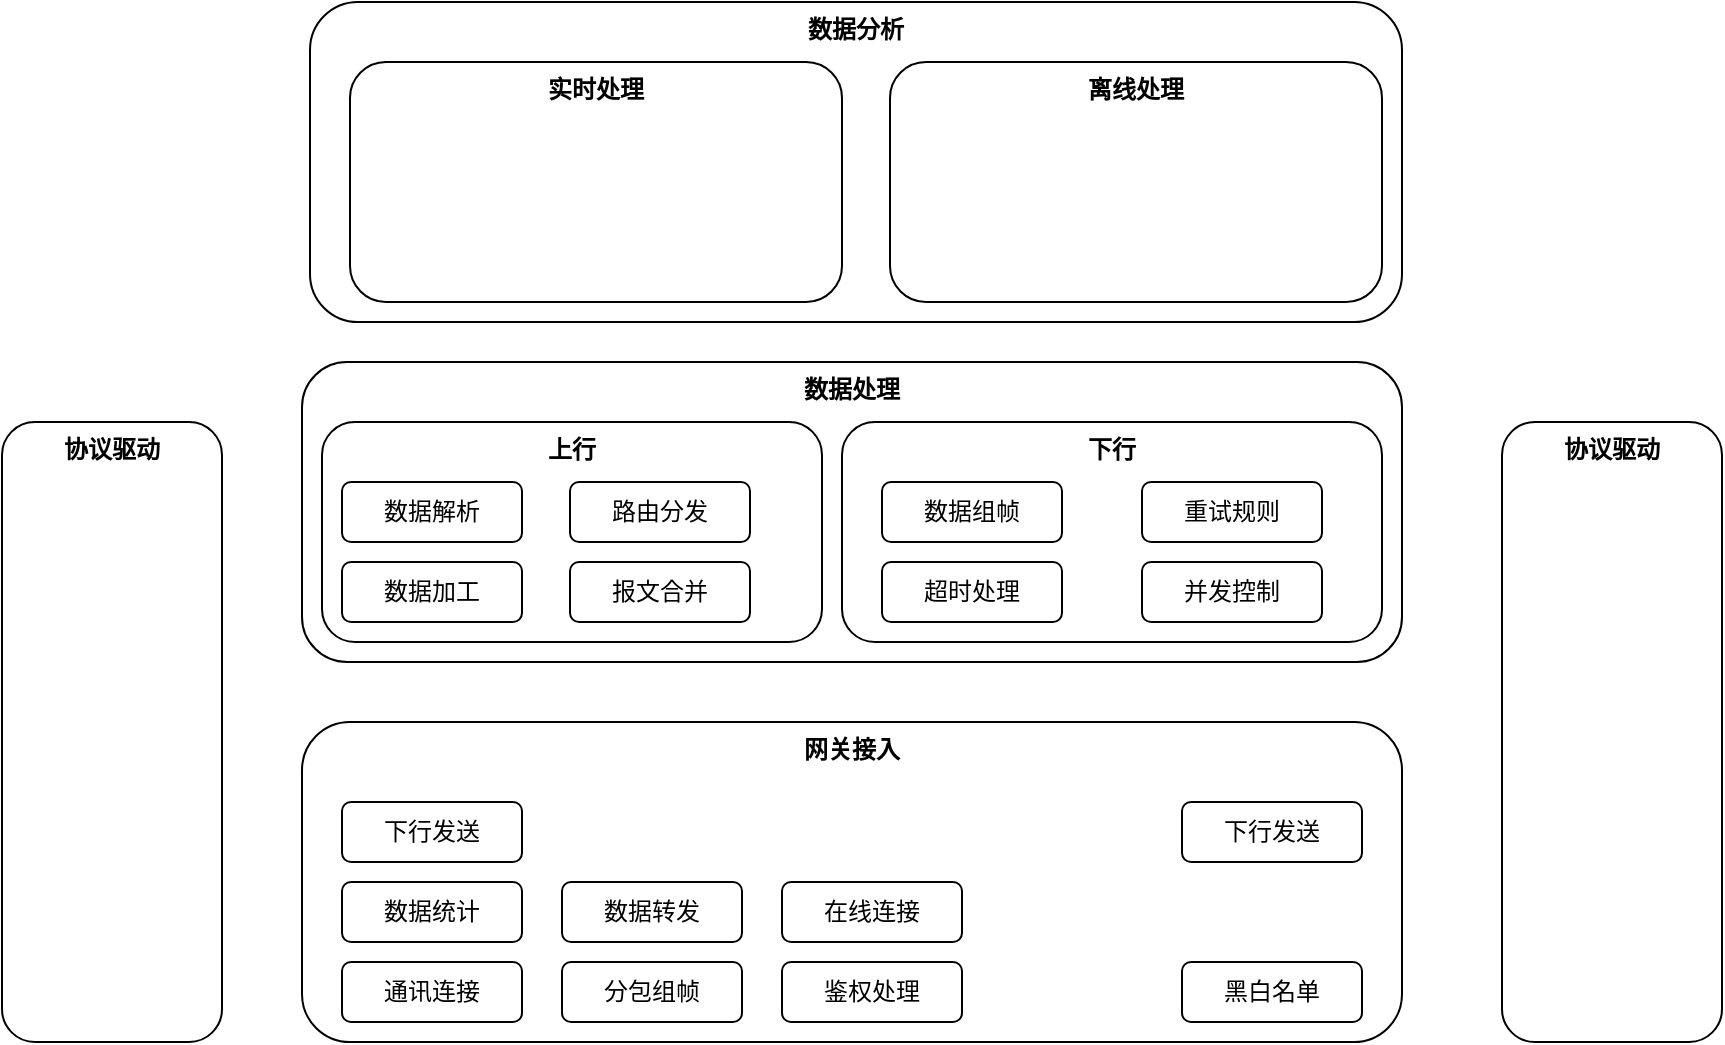 <mxfile version="22.1.4" type="github">
  <diagram id="tl8KdTMLcbwBXlCz1rqT" name="Page-1">
    <mxGraphModel dx="739" dy="1594" grid="1" gridSize="10" guides="1" tooltips="1" connect="1" arrows="1" fold="1" page="1" pageScale="1" pageWidth="827" pageHeight="1169" math="0" shadow="0">
      <root>
        <mxCell id="0" />
        <mxCell id="1" parent="0" />
        <mxCell id="ABtF27ToQKTDoKfIrqzG-1" value="&lt;b&gt;网关接入&lt;/b&gt;" style="rounded=1;whiteSpace=wrap;html=1;verticalAlign=top;" parent="1" vertex="1">
          <mxGeometry x="280" y="240" width="550" height="160" as="geometry" />
        </mxCell>
        <mxCell id="ABtF27ToQKTDoKfIrqzG-7" value="&lt;b&gt;协议驱动&lt;/b&gt;" style="rounded=1;whiteSpace=wrap;html=1;verticalAlign=top;" parent="1" vertex="1">
          <mxGeometry x="130" y="90" width="110" height="310" as="geometry" />
        </mxCell>
        <mxCell id="ABtF27ToQKTDoKfIrqzG-17" value="&lt;b&gt;协议驱动&lt;/b&gt;" style="rounded=1;whiteSpace=wrap;html=1;verticalAlign=top;" parent="1" vertex="1">
          <mxGeometry x="880" y="90" width="110" height="310" as="geometry" />
        </mxCell>
        <mxCell id="ABtF27ToQKTDoKfIrqzG-23" value="通讯连接" style="rounded=1;whiteSpace=wrap;html=1;" parent="1" vertex="1">
          <mxGeometry x="300" y="360" width="90" height="30" as="geometry" />
        </mxCell>
        <mxCell id="ABtF27ToQKTDoKfIrqzG-24" value="鉴权处理" style="rounded=1;whiteSpace=wrap;html=1;" parent="1" vertex="1">
          <mxGeometry x="520" y="360" width="90" height="30" as="geometry" />
        </mxCell>
        <mxCell id="ABtF27ToQKTDoKfIrqzG-25" value="黑白名单" style="rounded=1;whiteSpace=wrap;html=1;" parent="1" vertex="1">
          <mxGeometry x="720" y="360" width="90" height="30" as="geometry" />
        </mxCell>
        <mxCell id="ABtF27ToQKTDoKfIrqzG-26" value="数据统计" style="rounded=1;whiteSpace=wrap;html=1;" parent="1" vertex="1">
          <mxGeometry x="300" y="320" width="90" height="30" as="geometry" />
        </mxCell>
        <mxCell id="ABtF27ToQKTDoKfIrqzG-27" value="数据转发" style="rounded=1;whiteSpace=wrap;html=1;" parent="1" vertex="1">
          <mxGeometry x="410" y="320" width="90" height="30" as="geometry" />
        </mxCell>
        <mxCell id="ABtF27ToQKTDoKfIrqzG-28" value="分包组帧" style="rounded=1;whiteSpace=wrap;html=1;" parent="1" vertex="1">
          <mxGeometry x="410" y="360" width="90" height="30" as="geometry" />
        </mxCell>
        <mxCell id="ABtF27ToQKTDoKfIrqzG-34" value="下行发送" style="rounded=1;whiteSpace=wrap;html=1;" parent="1" vertex="1">
          <mxGeometry x="300" y="280" width="90" height="30" as="geometry" />
        </mxCell>
        <mxCell id="ABtF27ToQKTDoKfIrqzG-35" value="在线连接" style="rounded=1;whiteSpace=wrap;html=1;" parent="1" vertex="1">
          <mxGeometry x="520" y="320" width="90" height="30" as="geometry" />
        </mxCell>
        <mxCell id="ABtF27ToQKTDoKfIrqzG-36" value="下行发送" style="rounded=1;whiteSpace=wrap;html=1;" parent="1" vertex="1">
          <mxGeometry x="720" y="280" width="90" height="30" as="geometry" />
        </mxCell>
        <mxCell id="ABtF27ToQKTDoKfIrqzG-50" value="&lt;b&gt;数据分析&lt;/b&gt;" style="rounded=1;whiteSpace=wrap;html=1;verticalAlign=top;" parent="1" vertex="1">
          <mxGeometry x="284" y="-120" width="546" height="160" as="geometry" />
        </mxCell>
        <mxCell id="ABtF27ToQKTDoKfIrqzG-51" value="&lt;b&gt;实时处理&lt;/b&gt;" style="rounded=1;whiteSpace=wrap;html=1;movable=1;resizable=1;rotatable=1;deletable=1;editable=1;locked=0;connectable=1;verticalAlign=top;" parent="1" vertex="1">
          <mxGeometry x="304" y="-90" width="246" height="120" as="geometry" />
        </mxCell>
        <mxCell id="ABtF27ToQKTDoKfIrqzG-52" value="&lt;b&gt;离线处理&lt;/b&gt;" style="rounded=1;whiteSpace=wrap;html=1;movable=1;resizable=1;rotatable=1;deletable=1;editable=1;locked=0;connectable=1;verticalAlign=top;" parent="1" vertex="1">
          <mxGeometry x="574" y="-90" width="246" height="120" as="geometry" />
        </mxCell>
        <mxCell id="ABtF27ToQKTDoKfIrqzG-5" value="&lt;b&gt;数据处理&lt;/b&gt;" style="rounded=1;whiteSpace=wrap;html=1;align=center;verticalAlign=top;movable=1;resizable=1;rotatable=1;deletable=1;editable=1;locked=0;connectable=1;" parent="1" vertex="1">
          <mxGeometry x="280" y="60" width="550" height="150" as="geometry" />
        </mxCell>
        <mxCell id="ABtF27ToQKTDoKfIrqzG-30" value="&lt;b&gt;上行&lt;/b&gt;" style="rounded=1;whiteSpace=wrap;html=1;movable=1;resizable=1;rotatable=1;deletable=1;editable=1;locked=0;connectable=1;verticalAlign=top;" parent="1" vertex="1">
          <mxGeometry x="290" y="90" width="250" height="110" as="geometry" />
        </mxCell>
        <mxCell id="ABtF27ToQKTDoKfIrqzG-31" value="&lt;b&gt;下行&lt;/b&gt;" style="rounded=1;whiteSpace=wrap;html=1;movable=1;resizable=1;rotatable=1;deletable=1;editable=1;locked=0;connectable=1;verticalAlign=top;" parent="1" vertex="1">
          <mxGeometry x="550" y="90" width="270" height="110" as="geometry" />
        </mxCell>
        <mxCell id="ABtF27ToQKTDoKfIrqzG-56" value="数据解析" style="rounded=1;whiteSpace=wrap;html=1;" parent="1" vertex="1">
          <mxGeometry x="300" y="120" width="90" height="30" as="geometry" />
        </mxCell>
        <mxCell id="ABtF27ToQKTDoKfIrqzG-57" value="数据组帧" style="rounded=1;whiteSpace=wrap;html=1;" parent="1" vertex="1">
          <mxGeometry x="570" y="120" width="90" height="30" as="geometry" />
        </mxCell>
        <mxCell id="ABtF27ToQKTDoKfIrqzG-58" value="超时处理" style="rounded=1;whiteSpace=wrap;html=1;" parent="1" vertex="1">
          <mxGeometry x="570" y="160" width="90" height="30" as="geometry" />
        </mxCell>
        <mxCell id="ABtF27ToQKTDoKfIrqzG-59" value="重试规则" style="rounded=1;whiteSpace=wrap;html=1;" parent="1" vertex="1">
          <mxGeometry x="700" y="120" width="90" height="30" as="geometry" />
        </mxCell>
        <mxCell id="ABtF27ToQKTDoKfIrqzG-60" value="并发控制" style="rounded=1;whiteSpace=wrap;html=1;" parent="1" vertex="1">
          <mxGeometry x="700" y="160" width="90" height="30" as="geometry" />
        </mxCell>
        <mxCell id="ABtF27ToQKTDoKfIrqzG-61" value="路由分发" style="rounded=1;whiteSpace=wrap;html=1;" parent="1" vertex="1">
          <mxGeometry x="414" y="120" width="90" height="30" as="geometry" />
        </mxCell>
        <mxCell id="ABtF27ToQKTDoKfIrqzG-62" value="数据加工" style="rounded=1;whiteSpace=wrap;html=1;" parent="1" vertex="1">
          <mxGeometry x="300" y="160" width="90" height="30" as="geometry" />
        </mxCell>
        <mxCell id="ABtF27ToQKTDoKfIrqzG-63" value="报文合并" style="rounded=1;whiteSpace=wrap;html=1;" parent="1" vertex="1">
          <mxGeometry x="414" y="160" width="90" height="30" as="geometry" />
        </mxCell>
      </root>
    </mxGraphModel>
  </diagram>
</mxfile>
